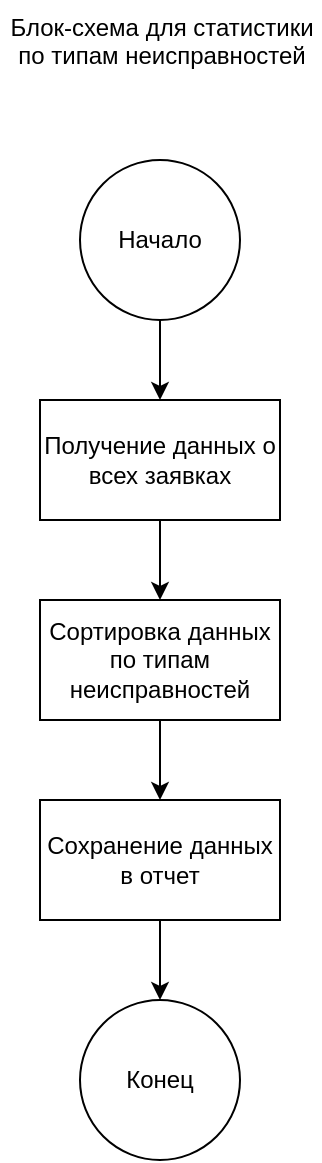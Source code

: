 <mxfile version="15.7.3" type="device"><diagram id="HWTk8JeQucCxHd4VG-m-" name="Страница 1"><mxGraphModel dx="1102" dy="865" grid="1" gridSize="10" guides="1" tooltips="1" connect="1" arrows="1" fold="1" page="1" pageScale="1" pageWidth="827" pageHeight="1169" math="0" shadow="0"><root><mxCell id="0"/><mxCell id="1" parent="0"/><mxCell id="Y9gujuaxie0tg5S9Us_--14" style="edgeStyle=orthogonalEdgeStyle;rounded=0;orthogonalLoop=1;jettySize=auto;html=1;" edge="1" parent="1" source="Y9gujuaxie0tg5S9Us_--12" target="Y9gujuaxie0tg5S9Us_--13"><mxGeometry relative="1" as="geometry"/></mxCell><mxCell id="Y9gujuaxie0tg5S9Us_--12" value="Начало" style="ellipse;whiteSpace=wrap;html=1;" vertex="1" parent="1"><mxGeometry x="380" y="120" width="80" height="80" as="geometry"/></mxCell><mxCell id="Y9gujuaxie0tg5S9Us_--19" style="edgeStyle=orthogonalEdgeStyle;rounded=0;orthogonalLoop=1;jettySize=auto;html=1;" edge="1" parent="1" source="Y9gujuaxie0tg5S9Us_--13" target="Y9gujuaxie0tg5S9Us_--15"><mxGeometry relative="1" as="geometry"/></mxCell><mxCell id="Y9gujuaxie0tg5S9Us_--13" value="Получение данных о всех заявках" style="rounded=0;whiteSpace=wrap;html=1;" vertex="1" parent="1"><mxGeometry x="360" y="240" width="120" height="60" as="geometry"/></mxCell><mxCell id="Y9gujuaxie0tg5S9Us_--20" style="edgeStyle=orthogonalEdgeStyle;rounded=0;orthogonalLoop=1;jettySize=auto;html=1;" edge="1" parent="1" source="Y9gujuaxie0tg5S9Us_--15" target="Y9gujuaxie0tg5S9Us_--17"><mxGeometry relative="1" as="geometry"/></mxCell><mxCell id="Y9gujuaxie0tg5S9Us_--15" value="Сортировка данных по типам неисправностей" style="rounded=0;whiteSpace=wrap;html=1;" vertex="1" parent="1"><mxGeometry x="360" y="340" width="120" height="60" as="geometry"/></mxCell><mxCell id="Y9gujuaxie0tg5S9Us_--21" style="edgeStyle=orthogonalEdgeStyle;rounded=0;orthogonalLoop=1;jettySize=auto;html=1;" edge="1" parent="1" source="Y9gujuaxie0tg5S9Us_--17" target="Y9gujuaxie0tg5S9Us_--18"><mxGeometry relative="1" as="geometry"/></mxCell><mxCell id="Y9gujuaxie0tg5S9Us_--17" value="Сохранение данных в отчет" style="rounded=0;whiteSpace=wrap;html=1;" vertex="1" parent="1"><mxGeometry x="360" y="440" width="120" height="60" as="geometry"/></mxCell><mxCell id="Y9gujuaxie0tg5S9Us_--18" value="Конец" style="ellipse;whiteSpace=wrap;html=1;" vertex="1" parent="1"><mxGeometry x="380" y="540" width="80" height="80" as="geometry"/></mxCell><mxCell id="Y9gujuaxie0tg5S9Us_--22" value="&lt;div style=&quot;text-align: center&quot;&gt;&lt;span&gt;&lt;font face=&quot;helvetica&quot;&gt;Блок-схема для статистики по типам неисправностей&lt;/font&gt;&lt;/span&gt;&lt;/div&gt;" style="text;whiteSpace=wrap;html=1;" vertex="1" parent="1"><mxGeometry x="340" y="40" width="160" height="40" as="geometry"/></mxCell></root></mxGraphModel></diagram></mxfile>